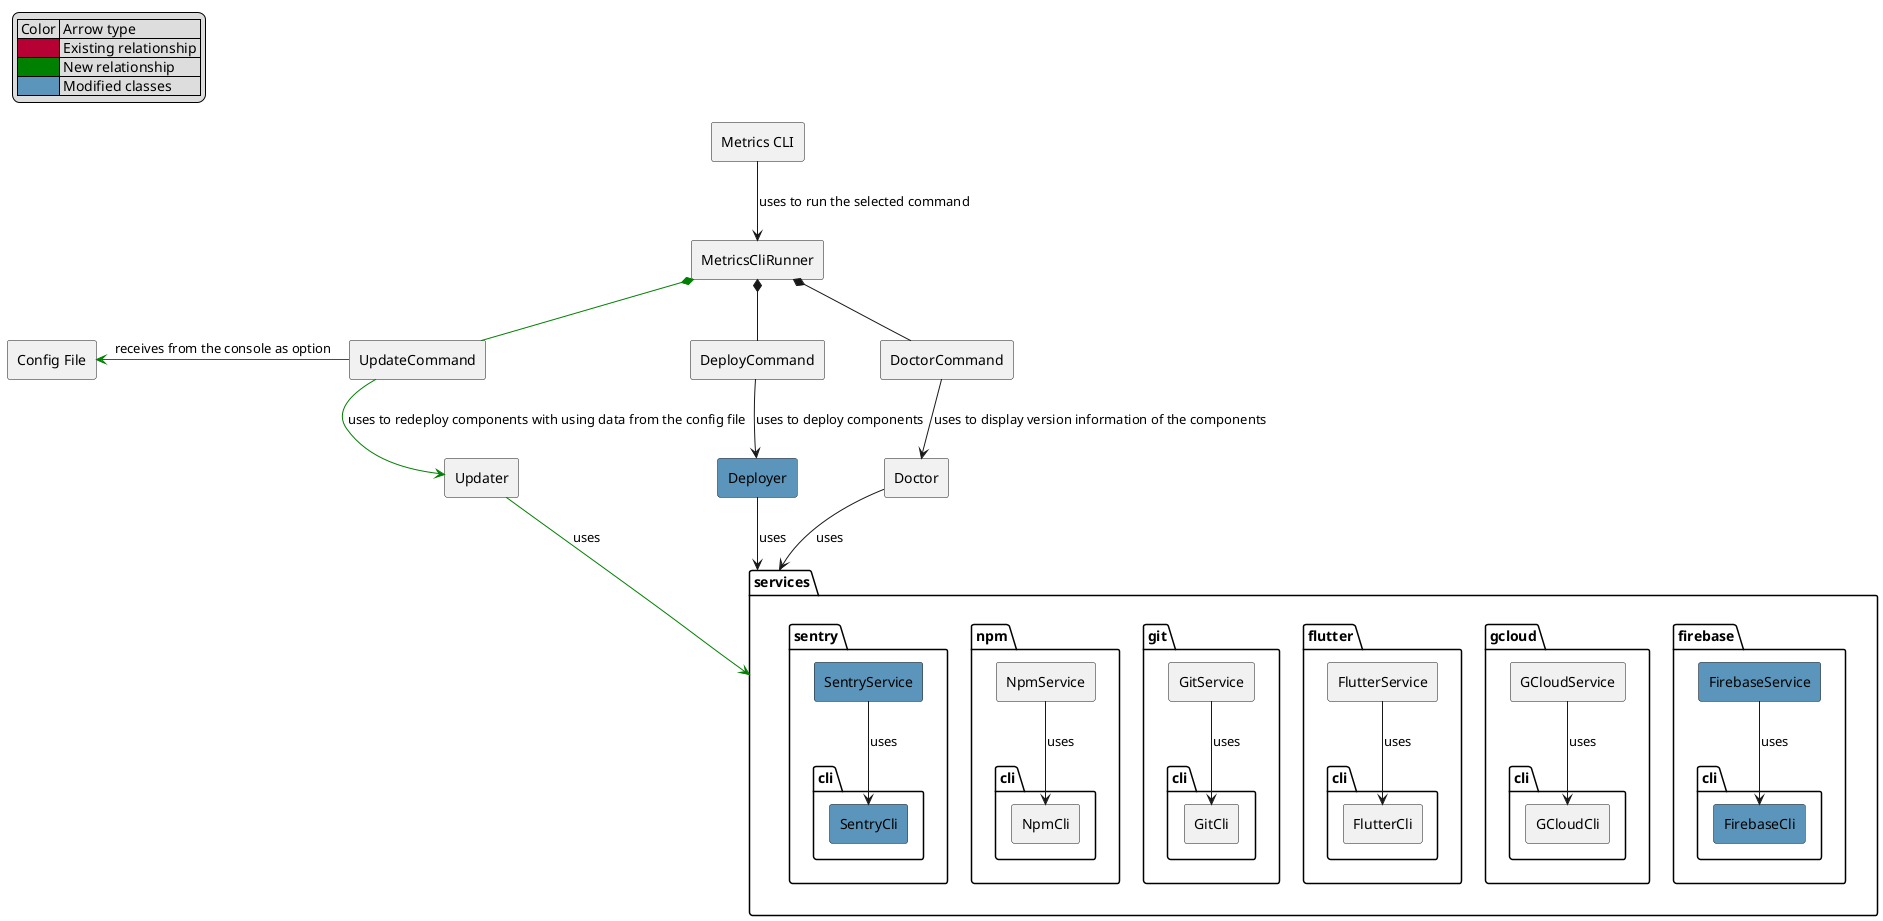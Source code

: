 @startuml update_feature_integration_component_diagram

skinparam componentStyle rectangle

legend top left
    | Color | Arrow type |
    |<#B70033>| Existing relationship |
    |<#Green>| New relationship |
    |<#5B95BB>| Modified classes |
endlegend

component "Metrics CLI" as CLI
component "UpdateCommand"
component "DeployCommand"
component "DoctorCommand"
component "MetricsCliRunner"
component "Updater"
component "Deployer" #5B95BB
component "Doctor"
component "Config File" as File

package services {
    package firebase {
        component FirebaseService #5B95BB
        package cli as firebase.cli {
            component FirebaseCli #5B95BB
        }
    }

    package gcloud {
        component GCloudService
        package cli as gcloud.cli {
            component GCloudCli
        }
    }

    package flutter {
        component FlutterService
        package cli as flutter.cli {
            component FlutterCli
        }
    }

    package git {
        component GitService
        package cli as git.cli {
            component GitCli
        }
    }

    package npm {
        component NpmService
        package cli as npm.cli {
            component NpmCli
        }
    }

    package sentry {
        component SentryService #5B95BB
        package cli as sentry.cli {
            component SentryCli #5B95BB
        }
    }
}


CLI --> MetricsCliRunner : uses to run the selected command

UpdateCommand -[#Green]up-* MetricsCliRunner
DeployCommand -up-* MetricsCliRunner
DoctorCommand -up-* MetricsCliRunner

UpdateCommand -[#Green]left-> File : receives from the console as option
UpdateCommand -[#Green]-> Updater : uses to redeploy components with using data from the config file
DeployCommand --> Deployer : uses to deploy components
DoctorCommand --> Doctor : uses to display version information of the components

Updater -[#Green]-> services : uses
Deployer --> services : uses
Doctor --> services : uses

FirebaseService -down-> FirebaseCli : uses
GCloudService -down-> GCloudCli : uses
FlutterService -down-> FlutterCli : uses
GitService -down-> GitCli : uses
NpmService -down-> NpmCli : uses
SentryService -down-> SentryCli : uses

@enduml
